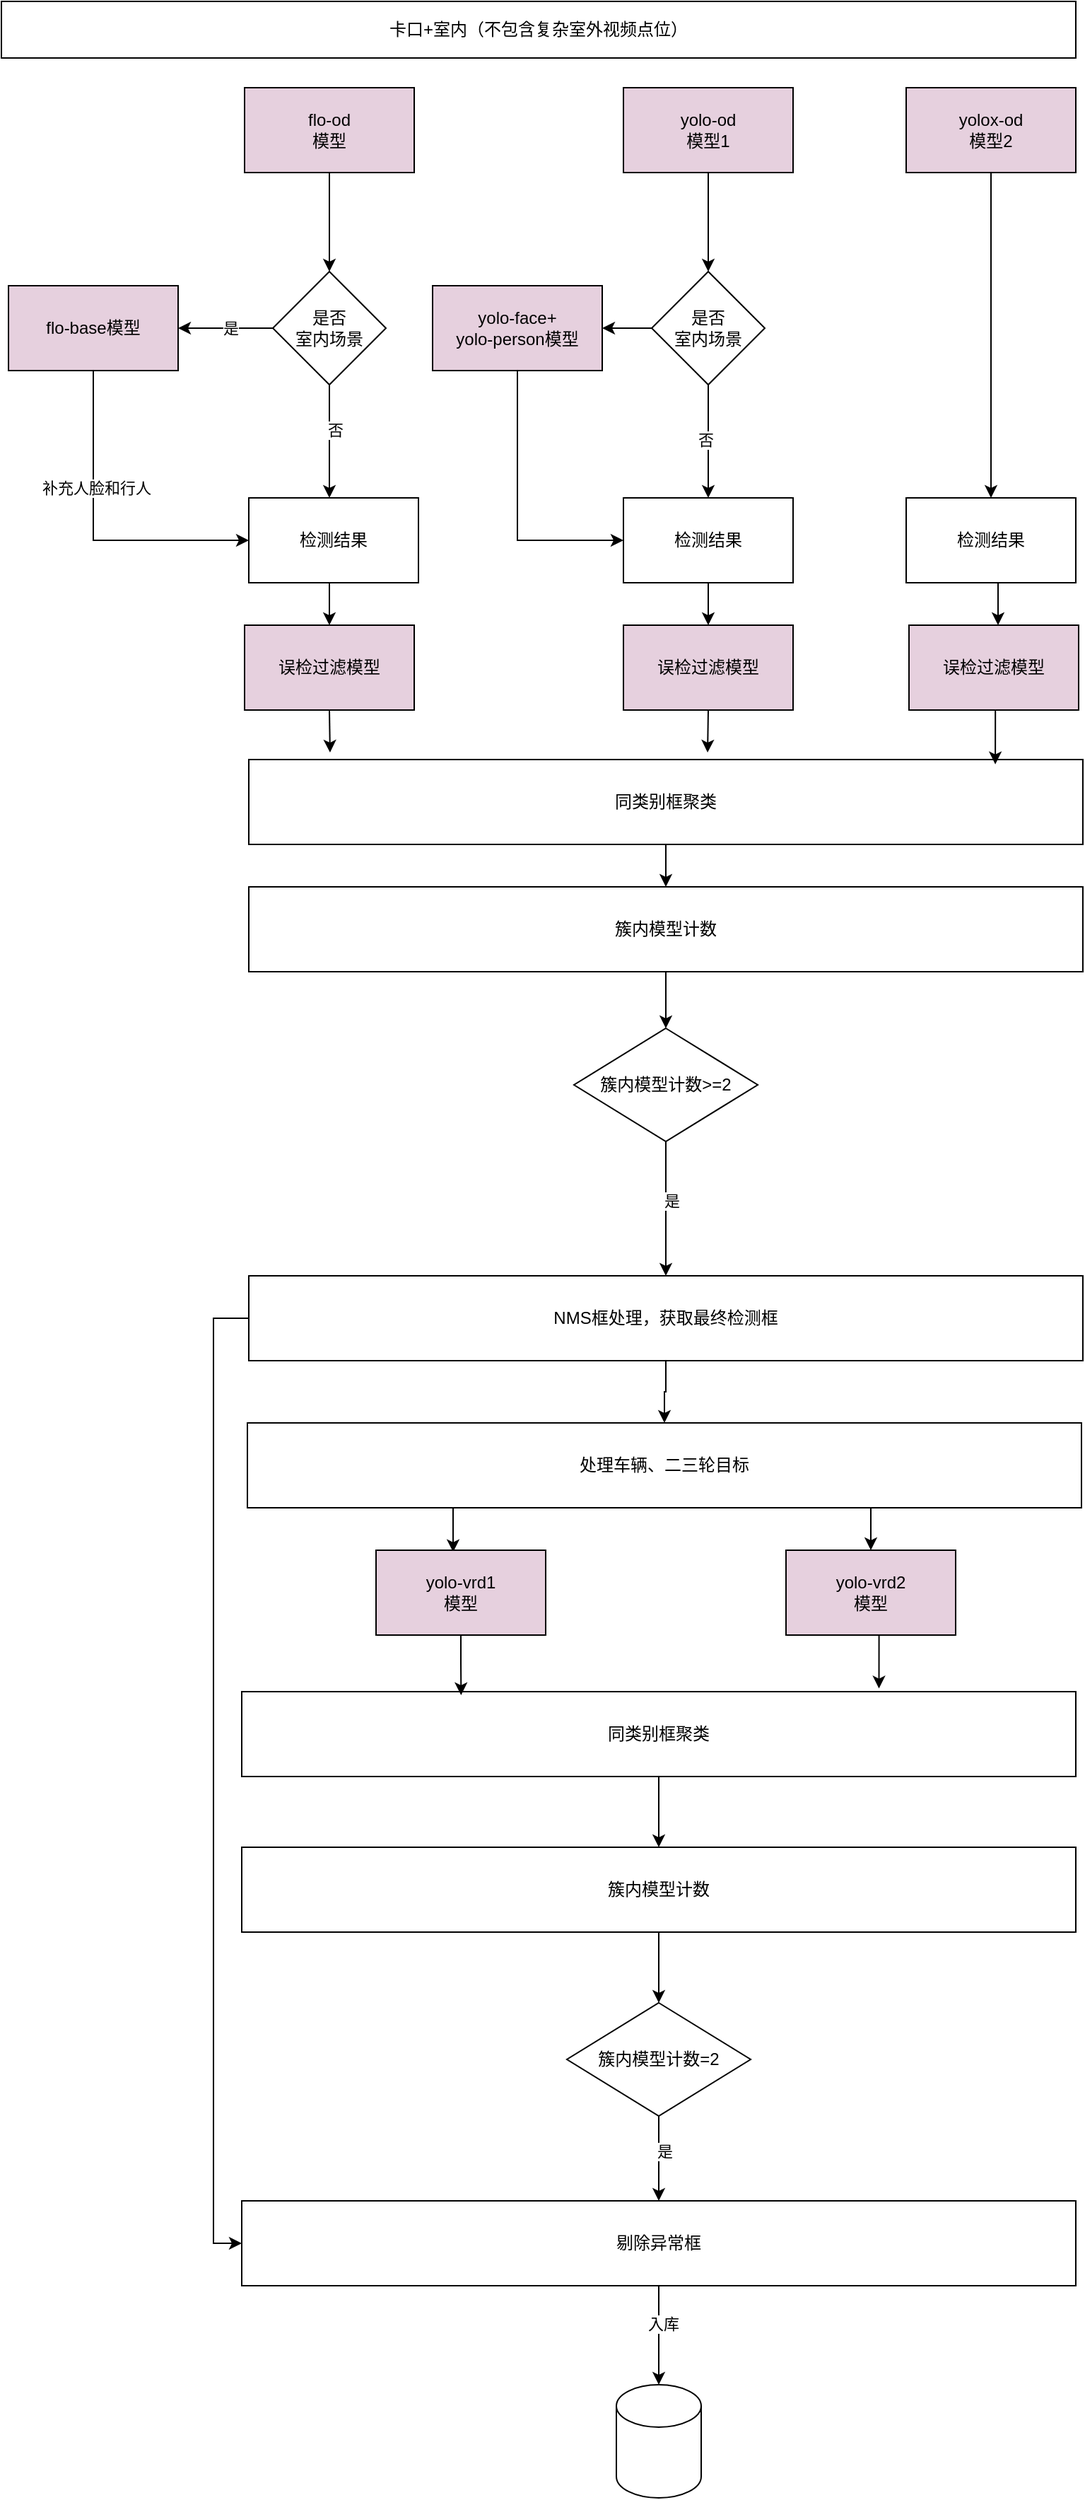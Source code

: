 <mxfile version="27.0.1">
  <diagram name="第 1 页" id="HURRPtqu3Q-pR4nMWXQn">
    <mxGraphModel dx="3027" dy="1413" grid="1" gridSize="10" guides="1" tooltips="1" connect="1" arrows="1" fold="1" page="1" pageScale="1" pageWidth="827" pageHeight="1169" math="0" shadow="0">
      <root>
        <mxCell id="0" />
        <mxCell id="1" parent="0" />
        <mxCell id="-S6qMChALhRkJrn8Ejqu-1" value="" style="edgeStyle=orthogonalEdgeStyle;rounded=0;orthogonalLoop=1;jettySize=auto;html=1;" edge="1" parent="1" source="-S6qMChALhRkJrn8Ejqu-2">
          <mxGeometry relative="1" as="geometry">
            <mxPoint x="297" y="1320" as="targetPoint" />
          </mxGeometry>
        </mxCell>
        <mxCell id="-S6qMChALhRkJrn8Ejqu-2" value="flo-od&lt;div&gt;模型&lt;/div&gt;" style="rounded=0;whiteSpace=wrap;html=1;fillColor=#E6D0DE;" vertex="1" parent="1">
          <mxGeometry x="237" y="1190" width="120" height="60" as="geometry" />
        </mxCell>
        <mxCell id="-S6qMChALhRkJrn8Ejqu-3" value="" style="edgeStyle=orthogonalEdgeStyle;rounded=0;orthogonalLoop=1;jettySize=auto;html=1;" edge="1" parent="1" source="-S6qMChALhRkJrn8Ejqu-4" target="-S6qMChALhRkJrn8Ejqu-22">
          <mxGeometry relative="1" as="geometry" />
        </mxCell>
        <mxCell id="-S6qMChALhRkJrn8Ejqu-4" value="yolo-od&lt;div&gt;模型1&lt;/div&gt;" style="rounded=0;whiteSpace=wrap;html=1;fillColor=#E6D0DE;" vertex="1" parent="1">
          <mxGeometry x="505" y="1190" width="120" height="60" as="geometry" />
        </mxCell>
        <mxCell id="-S6qMChALhRkJrn8Ejqu-5" style="edgeStyle=orthogonalEdgeStyle;rounded=0;orthogonalLoop=1;jettySize=auto;html=1;exitX=0.5;exitY=1;exitDx=0;exitDy=0;entryX=0.5;entryY=0;entryDx=0;entryDy=0;" edge="1" parent="1" source="-S6qMChALhRkJrn8Ejqu-6" target="-S6qMChALhRkJrn8Ejqu-27">
          <mxGeometry relative="1" as="geometry" />
        </mxCell>
        <mxCell id="-S6qMChALhRkJrn8Ejqu-6" value="yolox-od&lt;div&gt;模型2&lt;/div&gt;" style="rounded=0;whiteSpace=wrap;html=1;fillColor=#E6D0DE;" vertex="1" parent="1">
          <mxGeometry x="705" y="1190" width="120" height="60" as="geometry" />
        </mxCell>
        <mxCell id="-S6qMChALhRkJrn8Ejqu-7" value="" style="edgeStyle=orthogonalEdgeStyle;rounded=0;orthogonalLoop=1;jettySize=auto;html=1;" edge="1" parent="1" source="-S6qMChALhRkJrn8Ejqu-11" target="-S6qMChALhRkJrn8Ejqu-14">
          <mxGeometry relative="1" as="geometry" />
        </mxCell>
        <mxCell id="-S6qMChALhRkJrn8Ejqu-8" value="是" style="edgeLabel;html=1;align=center;verticalAlign=middle;resizable=0;points=[];" vertex="1" connectable="0" parent="-S6qMChALhRkJrn8Ejqu-7">
          <mxGeometry x="-0.101" relative="1" as="geometry">
            <mxPoint as="offset" />
          </mxGeometry>
        </mxCell>
        <mxCell id="-S6qMChALhRkJrn8Ejqu-9" style="edgeStyle=orthogonalEdgeStyle;rounded=0;orthogonalLoop=1;jettySize=auto;html=1;" edge="1" parent="1" source="-S6qMChALhRkJrn8Ejqu-11">
          <mxGeometry relative="1" as="geometry">
            <mxPoint x="297" y="1480" as="targetPoint" />
          </mxGeometry>
        </mxCell>
        <mxCell id="-S6qMChALhRkJrn8Ejqu-10" value="否" style="edgeLabel;html=1;align=center;verticalAlign=middle;resizable=0;points=[];" vertex="1" connectable="0" parent="-S6qMChALhRkJrn8Ejqu-9">
          <mxGeometry x="-0.208" y="4" relative="1" as="geometry">
            <mxPoint as="offset" />
          </mxGeometry>
        </mxCell>
        <mxCell id="-S6qMChALhRkJrn8Ejqu-11" value="是否&lt;div&gt;室内场景&lt;/div&gt;" style="rhombus;whiteSpace=wrap;html=1;" vertex="1" parent="1">
          <mxGeometry x="257" y="1320" width="80" height="80" as="geometry" />
        </mxCell>
        <mxCell id="-S6qMChALhRkJrn8Ejqu-12" style="edgeStyle=orthogonalEdgeStyle;rounded=0;orthogonalLoop=1;jettySize=auto;html=1;exitX=0.5;exitY=1;exitDx=0;exitDy=0;entryX=0;entryY=0.5;entryDx=0;entryDy=0;" edge="1" parent="1" source="-S6qMChALhRkJrn8Ejqu-14" target="-S6qMChALhRkJrn8Ejqu-16">
          <mxGeometry relative="1" as="geometry" />
        </mxCell>
        <mxCell id="-S6qMChALhRkJrn8Ejqu-13" value="补充人脸和行人" style="edgeLabel;html=1;align=center;verticalAlign=middle;resizable=0;points=[];" vertex="1" connectable="0" parent="-S6qMChALhRkJrn8Ejqu-12">
          <mxGeometry x="-0.278" y="2" relative="1" as="geometry">
            <mxPoint as="offset" />
          </mxGeometry>
        </mxCell>
        <mxCell id="-S6qMChALhRkJrn8Ejqu-14" value="flo-base模型" style="rounded=0;whiteSpace=wrap;html=1;fillColor=#E6D0DE;" vertex="1" parent="1">
          <mxGeometry x="70" y="1330" width="120" height="60" as="geometry" />
        </mxCell>
        <mxCell id="-S6qMChALhRkJrn8Ejqu-15" style="edgeStyle=orthogonalEdgeStyle;rounded=0;orthogonalLoop=1;jettySize=auto;html=1;exitX=0.5;exitY=1;exitDx=0;exitDy=0;entryX=0.5;entryY=0;entryDx=0;entryDy=0;" edge="1" parent="1" source="-S6qMChALhRkJrn8Ejqu-16" target="-S6qMChALhRkJrn8Ejqu-37">
          <mxGeometry relative="1" as="geometry" />
        </mxCell>
        <mxCell id="-S6qMChALhRkJrn8Ejqu-16" value="检测结果" style="rounded=0;whiteSpace=wrap;html=1;" vertex="1" parent="1">
          <mxGeometry x="240" y="1480" width="120" height="60" as="geometry" />
        </mxCell>
        <mxCell id="-S6qMChALhRkJrn8Ejqu-17" style="edgeStyle=orthogonalEdgeStyle;rounded=0;orthogonalLoop=1;jettySize=auto;html=1;exitX=0.5;exitY=1;exitDx=0;exitDy=0;entryX=0.5;entryY=0;entryDx=0;entryDy=0;" edge="1" parent="1" source="-S6qMChALhRkJrn8Ejqu-18" target="-S6qMChALhRkJrn8Ejqu-39">
          <mxGeometry relative="1" as="geometry" />
        </mxCell>
        <mxCell id="-S6qMChALhRkJrn8Ejqu-18" value="检测结果" style="rounded=0;whiteSpace=wrap;html=1;" vertex="1" parent="1">
          <mxGeometry x="505" y="1480" width="120" height="60" as="geometry" />
        </mxCell>
        <mxCell id="-S6qMChALhRkJrn8Ejqu-19" value="" style="edgeStyle=orthogonalEdgeStyle;rounded=0;orthogonalLoop=1;jettySize=auto;html=1;" edge="1" parent="1" source="-S6qMChALhRkJrn8Ejqu-22" target="-S6qMChALhRkJrn8Ejqu-24">
          <mxGeometry relative="1" as="geometry" />
        </mxCell>
        <mxCell id="-S6qMChALhRkJrn8Ejqu-20" value="" style="edgeStyle=orthogonalEdgeStyle;rounded=0;orthogonalLoop=1;jettySize=auto;html=1;" edge="1" parent="1" source="-S6qMChALhRkJrn8Ejqu-22" target="-S6qMChALhRkJrn8Ejqu-18">
          <mxGeometry relative="1" as="geometry" />
        </mxCell>
        <mxCell id="-S6qMChALhRkJrn8Ejqu-21" value="否" style="edgeLabel;html=1;align=center;verticalAlign=middle;resizable=0;points=[];" vertex="1" connectable="0" parent="-S6qMChALhRkJrn8Ejqu-20">
          <mxGeometry x="-0.026" y="-2" relative="1" as="geometry">
            <mxPoint as="offset" />
          </mxGeometry>
        </mxCell>
        <mxCell id="-S6qMChALhRkJrn8Ejqu-22" value="是否&lt;div&gt;室内场景&lt;/div&gt;" style="rhombus;whiteSpace=wrap;html=1;" vertex="1" parent="1">
          <mxGeometry x="525" y="1320" width="80" height="80" as="geometry" />
        </mxCell>
        <mxCell id="-S6qMChALhRkJrn8Ejqu-23" style="edgeStyle=orthogonalEdgeStyle;rounded=0;orthogonalLoop=1;jettySize=auto;html=1;exitX=0.5;exitY=1;exitDx=0;exitDy=0;entryX=0;entryY=0.5;entryDx=0;entryDy=0;" edge="1" parent="1" source="-S6qMChALhRkJrn8Ejqu-24" target="-S6qMChALhRkJrn8Ejqu-18">
          <mxGeometry relative="1" as="geometry" />
        </mxCell>
        <mxCell id="-S6qMChALhRkJrn8Ejqu-24" value="yolo-face+&lt;div&gt;yolo-person模型&lt;/div&gt;" style="rounded=0;whiteSpace=wrap;html=1;fillColor=#E6D0DE;" vertex="1" parent="1">
          <mxGeometry x="370" y="1330" width="120" height="60" as="geometry" />
        </mxCell>
        <mxCell id="-S6qMChALhRkJrn8Ejqu-25" value="卡口+室内（不包含复杂室外视频点位）" style="rounded=0;whiteSpace=wrap;html=1;" vertex="1" parent="1">
          <mxGeometry x="65" y="1129" width="760" height="40" as="geometry" />
        </mxCell>
        <mxCell id="-S6qMChALhRkJrn8Ejqu-26" style="edgeStyle=orthogonalEdgeStyle;rounded=0;orthogonalLoop=1;jettySize=auto;html=1;exitX=0.5;exitY=1;exitDx=0;exitDy=0;" edge="1" parent="1" source="-S6qMChALhRkJrn8Ejqu-27">
          <mxGeometry relative="1" as="geometry">
            <mxPoint x="770" y="1570" as="targetPoint" />
          </mxGeometry>
        </mxCell>
        <mxCell id="-S6qMChALhRkJrn8Ejqu-27" value="检测结果" style="rounded=0;whiteSpace=wrap;html=1;" vertex="1" parent="1">
          <mxGeometry x="705" y="1480" width="120" height="60" as="geometry" />
        </mxCell>
        <mxCell id="-S6qMChALhRkJrn8Ejqu-28" style="edgeStyle=orthogonalEdgeStyle;rounded=0;orthogonalLoop=1;jettySize=auto;html=1;exitX=0.5;exitY=1;exitDx=0;exitDy=0;entryX=0.5;entryY=0;entryDx=0;entryDy=0;" edge="1" parent="1" source="-S6qMChALhRkJrn8Ejqu-29" target="-S6qMChALhRkJrn8Ejqu-31">
          <mxGeometry relative="1" as="geometry" />
        </mxCell>
        <mxCell id="-S6qMChALhRkJrn8Ejqu-29" value="同类别框聚类" style="rounded=0;whiteSpace=wrap;html=1;" vertex="1" parent="1">
          <mxGeometry x="240" y="1665" width="590" height="60" as="geometry" />
        </mxCell>
        <mxCell id="-S6qMChALhRkJrn8Ejqu-30" style="edgeStyle=orthogonalEdgeStyle;rounded=0;orthogonalLoop=1;jettySize=auto;html=1;" edge="1" parent="1" source="-S6qMChALhRkJrn8Ejqu-31" target="-S6qMChALhRkJrn8Ejqu-34">
          <mxGeometry relative="1" as="geometry" />
        </mxCell>
        <mxCell id="-S6qMChALhRkJrn8Ejqu-31" value="簇内模型计数" style="rounded=0;whiteSpace=wrap;html=1;" vertex="1" parent="1">
          <mxGeometry x="240" y="1755" width="590" height="60" as="geometry" />
        </mxCell>
        <mxCell id="-S6qMChALhRkJrn8Ejqu-32" style="edgeStyle=orthogonalEdgeStyle;rounded=0;orthogonalLoop=1;jettySize=auto;html=1;exitX=0.5;exitY=1;exitDx=0;exitDy=0;entryX=0.5;entryY=0;entryDx=0;entryDy=0;" edge="1" parent="1" source="-S6qMChALhRkJrn8Ejqu-34" target="-S6qMChALhRkJrn8Ejqu-61">
          <mxGeometry relative="1" as="geometry" />
        </mxCell>
        <mxCell id="-S6qMChALhRkJrn8Ejqu-33" value="是" style="edgeLabel;html=1;align=center;verticalAlign=middle;resizable=0;points=[];" vertex="1" connectable="0" parent="-S6qMChALhRkJrn8Ejqu-32">
          <mxGeometry x="-0.124" y="4" relative="1" as="geometry">
            <mxPoint as="offset" />
          </mxGeometry>
        </mxCell>
        <mxCell id="-S6qMChALhRkJrn8Ejqu-34" value="簇内模型计数&amp;gt;=2" style="rhombus;whiteSpace=wrap;html=1;" vertex="1" parent="1">
          <mxGeometry x="470" y="1855" width="130" height="80" as="geometry" />
        </mxCell>
        <mxCell id="-S6qMChALhRkJrn8Ejqu-35" value="yolo-vrd2&lt;div&gt;模型&lt;/div&gt;" style="rounded=0;whiteSpace=wrap;html=1;fillColor=#E6D0DE;" vertex="1" parent="1">
          <mxGeometry x="620" y="2224" width="120" height="60" as="geometry" />
        </mxCell>
        <mxCell id="-S6qMChALhRkJrn8Ejqu-36" style="edgeStyle=orthogonalEdgeStyle;rounded=0;orthogonalLoop=1;jettySize=auto;html=1;exitX=0.5;exitY=1;exitDx=0;exitDy=0;" edge="1" parent="1" source="-S6qMChALhRkJrn8Ejqu-37">
          <mxGeometry relative="1" as="geometry">
            <mxPoint x="297.471" y="1660" as="targetPoint" />
          </mxGeometry>
        </mxCell>
        <mxCell id="-S6qMChALhRkJrn8Ejqu-37" value="误检过滤模型" style="rounded=0;whiteSpace=wrap;html=1;fillColor=#E6D0DE;" vertex="1" parent="1">
          <mxGeometry x="237" y="1570" width="120" height="60" as="geometry" />
        </mxCell>
        <mxCell id="-S6qMChALhRkJrn8Ejqu-38" style="edgeStyle=orthogonalEdgeStyle;rounded=0;orthogonalLoop=1;jettySize=auto;html=1;exitX=0.5;exitY=1;exitDx=0;exitDy=0;" edge="1" parent="1" source="-S6qMChALhRkJrn8Ejqu-39">
          <mxGeometry relative="1" as="geometry">
            <mxPoint x="564.529" y="1660" as="targetPoint" />
          </mxGeometry>
        </mxCell>
        <mxCell id="-S6qMChALhRkJrn8Ejqu-39" value="误检过滤模型" style="rounded=0;whiteSpace=wrap;html=1;fillColor=#E6D0DE;" vertex="1" parent="1">
          <mxGeometry x="505" y="1570" width="120" height="60" as="geometry" />
        </mxCell>
        <mxCell id="-S6qMChALhRkJrn8Ejqu-40" value="误检过滤模型" style="rounded=0;whiteSpace=wrap;html=1;fillColor=#E6D0DE;" vertex="1" parent="1">
          <mxGeometry x="707" y="1570" width="120" height="60" as="geometry" />
        </mxCell>
        <mxCell id="-S6qMChALhRkJrn8Ejqu-41" style="edgeStyle=orthogonalEdgeStyle;rounded=0;orthogonalLoop=1;jettySize=auto;html=1;exitX=0.5;exitY=1;exitDx=0;exitDy=0;entryX=0.895;entryY=0.056;entryDx=0;entryDy=0;entryPerimeter=0;" edge="1" parent="1" source="-S6qMChALhRkJrn8Ejqu-40" target="-S6qMChALhRkJrn8Ejqu-29">
          <mxGeometry relative="1" as="geometry" />
        </mxCell>
        <mxCell id="-S6qMChALhRkJrn8Ejqu-42" style="edgeStyle=orthogonalEdgeStyle;rounded=0;orthogonalLoop=1;jettySize=auto;html=1;exitX=0.75;exitY=1;exitDx=0;exitDy=0;entryX=0.5;entryY=0;entryDx=0;entryDy=0;" edge="1" parent="1" source="-S6qMChALhRkJrn8Ejqu-43" target="-S6qMChALhRkJrn8Ejqu-35">
          <mxGeometry relative="1" as="geometry" />
        </mxCell>
        <mxCell id="-S6qMChALhRkJrn8Ejqu-43" value="处理车辆、二三轮目标" style="rounded=0;whiteSpace=wrap;html=1;" vertex="1" parent="1">
          <mxGeometry x="239" y="2134" width="590" height="60" as="geometry" />
        </mxCell>
        <mxCell id="-S6qMChALhRkJrn8Ejqu-44" style="edgeStyle=orthogonalEdgeStyle;rounded=0;orthogonalLoop=1;jettySize=auto;html=1;exitX=0.25;exitY=1;exitDx=0;exitDy=0;entryX=0.621;entryY=0.022;entryDx=0;entryDy=0;entryPerimeter=0;" edge="1" parent="1" source="-S6qMChALhRkJrn8Ejqu-43">
          <mxGeometry relative="1" as="geometry">
            <mxPoint x="384.52" y="2225.32" as="targetPoint" />
          </mxGeometry>
        </mxCell>
        <mxCell id="-S6qMChALhRkJrn8Ejqu-45" value="yolo-vrd1&lt;div&gt;模型&lt;/div&gt;" style="rounded=0;whiteSpace=wrap;html=1;fillColor=#E6D0DE;" vertex="1" parent="1">
          <mxGeometry x="330" y="2224" width="120" height="60" as="geometry" />
        </mxCell>
        <mxCell id="-S6qMChALhRkJrn8Ejqu-46" style="edgeStyle=orthogonalEdgeStyle;rounded=0;orthogonalLoop=1;jettySize=auto;html=1;exitX=0.5;exitY=1;exitDx=0;exitDy=0;entryX=0.5;entryY=0;entryDx=0;entryDy=0;" edge="1" parent="1" source="-S6qMChALhRkJrn8Ejqu-47" target="-S6qMChALhRkJrn8Ejqu-49">
          <mxGeometry relative="1" as="geometry" />
        </mxCell>
        <mxCell id="-S6qMChALhRkJrn8Ejqu-47" value="同类别框聚类" style="rounded=0;whiteSpace=wrap;html=1;" vertex="1" parent="1">
          <mxGeometry x="235" y="2324" width="590" height="60" as="geometry" />
        </mxCell>
        <mxCell id="-S6qMChALhRkJrn8Ejqu-48" style="edgeStyle=orthogonalEdgeStyle;rounded=0;orthogonalLoop=1;jettySize=auto;html=1;exitX=0.5;exitY=1;exitDx=0;exitDy=0;" edge="1" parent="1" source="-S6qMChALhRkJrn8Ejqu-49" target="-S6qMChALhRkJrn8Ejqu-55">
          <mxGeometry relative="1" as="geometry" />
        </mxCell>
        <mxCell id="-S6qMChALhRkJrn8Ejqu-49" value="簇内模型计数" style="rounded=0;whiteSpace=wrap;html=1;" vertex="1" parent="1">
          <mxGeometry x="235" y="2434" width="590" height="60" as="geometry" />
        </mxCell>
        <mxCell id="-S6qMChALhRkJrn8Ejqu-50" style="edgeStyle=orthogonalEdgeStyle;rounded=0;orthogonalLoop=1;jettySize=auto;html=1;" edge="1" parent="1" source="-S6qMChALhRkJrn8Ejqu-52" target="-S6qMChALhRkJrn8Ejqu-58">
          <mxGeometry relative="1" as="geometry" />
        </mxCell>
        <mxCell id="-S6qMChALhRkJrn8Ejqu-51" value="入库" style="edgeLabel;html=1;align=center;verticalAlign=middle;resizable=0;points=[];" vertex="1" connectable="0" parent="-S6qMChALhRkJrn8Ejqu-50">
          <mxGeometry x="-0.224" y="3" relative="1" as="geometry">
            <mxPoint as="offset" />
          </mxGeometry>
        </mxCell>
        <mxCell id="-S6qMChALhRkJrn8Ejqu-52" value="剔除异常框" style="rounded=0;whiteSpace=wrap;html=1;" vertex="1" parent="1">
          <mxGeometry x="235" y="2684" width="590" height="60" as="geometry" />
        </mxCell>
        <mxCell id="-S6qMChALhRkJrn8Ejqu-53" style="edgeStyle=orthogonalEdgeStyle;rounded=0;orthogonalLoop=1;jettySize=auto;html=1;exitX=0.5;exitY=1;exitDx=0;exitDy=0;entryX=0.5;entryY=0;entryDx=0;entryDy=0;" edge="1" parent="1" source="-S6qMChALhRkJrn8Ejqu-55" target="-S6qMChALhRkJrn8Ejqu-52">
          <mxGeometry relative="1" as="geometry" />
        </mxCell>
        <mxCell id="-S6qMChALhRkJrn8Ejqu-54" value="是" style="edgeLabel;html=1;align=center;verticalAlign=middle;resizable=0;points=[];" vertex="1" connectable="0" parent="-S6qMChALhRkJrn8Ejqu-53">
          <mxGeometry x="-0.172" y="4" relative="1" as="geometry">
            <mxPoint as="offset" />
          </mxGeometry>
        </mxCell>
        <mxCell id="-S6qMChALhRkJrn8Ejqu-55" value="簇内模型计数=2" style="rhombus;whiteSpace=wrap;html=1;" vertex="1" parent="1">
          <mxGeometry x="465" y="2544" width="130" height="80" as="geometry" />
        </mxCell>
        <mxCell id="-S6qMChALhRkJrn8Ejqu-56" style="edgeStyle=orthogonalEdgeStyle;rounded=0;orthogonalLoop=1;jettySize=auto;html=1;exitX=0.5;exitY=1;exitDx=0;exitDy=0;entryX=0.263;entryY=0.041;entryDx=0;entryDy=0;entryPerimeter=0;" edge="1" parent="1" source="-S6qMChALhRkJrn8Ejqu-45" target="-S6qMChALhRkJrn8Ejqu-47">
          <mxGeometry relative="1" as="geometry" />
        </mxCell>
        <mxCell id="-S6qMChALhRkJrn8Ejqu-57" style="edgeStyle=orthogonalEdgeStyle;rounded=0;orthogonalLoop=1;jettySize=auto;html=1;exitX=0.5;exitY=1;exitDx=0;exitDy=0;entryX=0.764;entryY=-0.037;entryDx=0;entryDy=0;entryPerimeter=0;" edge="1" parent="1" source="-S6qMChALhRkJrn8Ejqu-35" target="-S6qMChALhRkJrn8Ejqu-47">
          <mxGeometry relative="1" as="geometry" />
        </mxCell>
        <mxCell id="-S6qMChALhRkJrn8Ejqu-58" value="" style="shape=cylinder3;whiteSpace=wrap;html=1;boundedLbl=1;backgroundOutline=1;size=15;" vertex="1" parent="1">
          <mxGeometry x="500" y="2814" width="60" height="80" as="geometry" />
        </mxCell>
        <mxCell id="-S6qMChALhRkJrn8Ejqu-59" style="edgeStyle=orthogonalEdgeStyle;rounded=0;orthogonalLoop=1;jettySize=auto;html=1;exitX=0.5;exitY=1;exitDx=0;exitDy=0;entryX=0.5;entryY=0;entryDx=0;entryDy=0;" edge="1" parent="1" source="-S6qMChALhRkJrn8Ejqu-61" target="-S6qMChALhRkJrn8Ejqu-43">
          <mxGeometry relative="1" as="geometry" />
        </mxCell>
        <mxCell id="-S6qMChALhRkJrn8Ejqu-60" style="edgeStyle=orthogonalEdgeStyle;rounded=0;orthogonalLoop=1;jettySize=auto;html=1;exitX=0;exitY=0.5;exitDx=0;exitDy=0;entryX=0;entryY=0.5;entryDx=0;entryDy=0;" edge="1" parent="1" source="-S6qMChALhRkJrn8Ejqu-61" target="-S6qMChALhRkJrn8Ejqu-52">
          <mxGeometry relative="1" as="geometry" />
        </mxCell>
        <mxCell id="-S6qMChALhRkJrn8Ejqu-61" value="NMS框处理，获取最终检测框" style="rounded=0;whiteSpace=wrap;html=1;" vertex="1" parent="1">
          <mxGeometry x="240" y="2030" width="590" height="60" as="geometry" />
        </mxCell>
      </root>
    </mxGraphModel>
  </diagram>
</mxfile>
